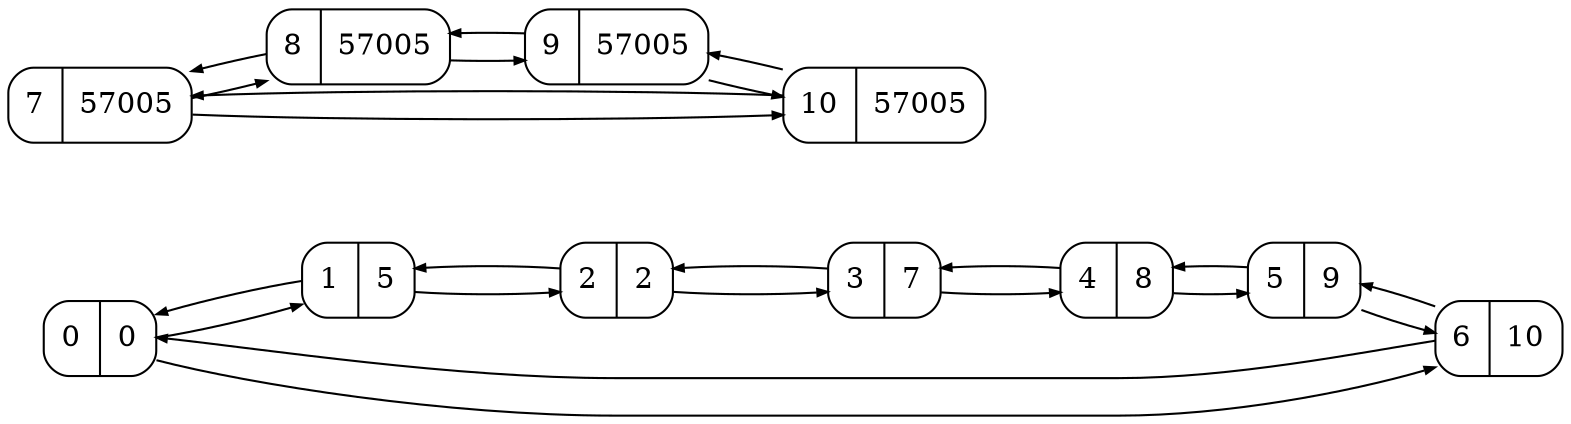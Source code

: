 digraph structs {
	node [ shape=Mrecord ]
		rankdir=LR
		splines = true;
	struct0 [label="{0|<here> 0}"];
	struct0 [label="{0|<here> 0}"];
	struct1 [label="{1|<here> 5}"];
	struct2 [label="{2|<here> 2}"];
	struct3 [label="{3|<here> 7}"];
	struct4 [label="{4|<here> 8}"];
	struct5 [label="{5|<here> 9}"];
	struct6 [label="{6|<here> 10}"];
	struct7 [label="{7|<here> 57005}"];
	struct8 [label="{8|<here> 57005}"];
	struct9 [label="{9|<here> 57005}"];
	struct10 [label="{10|<here> 57005}"];
struct0 -> struct1 [arrowsize=0.5]
struct1 -> struct0 [arrowsize=0.5]
struct1 -> struct2 [arrowsize=0.5]
struct2 -> struct1 [arrowsize=0.5]
struct2 -> struct3 [arrowsize=0.5]
struct3 -> struct2 [arrowsize=0.5]
struct3 -> struct4 [arrowsize=0.5]
struct4 -> struct3 [arrowsize=0.5]
struct4 -> struct5 [arrowsize=0.5]
struct5 -> struct4 [arrowsize=0.5]
struct5 -> struct6 [arrowsize=0.5]
struct6 -> struct5 [arrowsize=0.5]
struct6 -> struct0 [arrowsize=0.5]
struct0 -> struct6 [arrowsize=0.5]
struct7 -> struct8 [arrowsize=0.5]
struct8 -> struct7 [arrowsize=0.5]
struct8 -> struct9 [arrowsize=0.5]
struct9 -> struct8 [arrowsize=0.5]
struct9 -> struct10 [arrowsize=0.5]
struct10 -> struct9 [arrowsize=0.5]
struct10 -> struct7 [arrowsize=0.5]
struct7 -> struct10 [arrowsize=0.5]
}